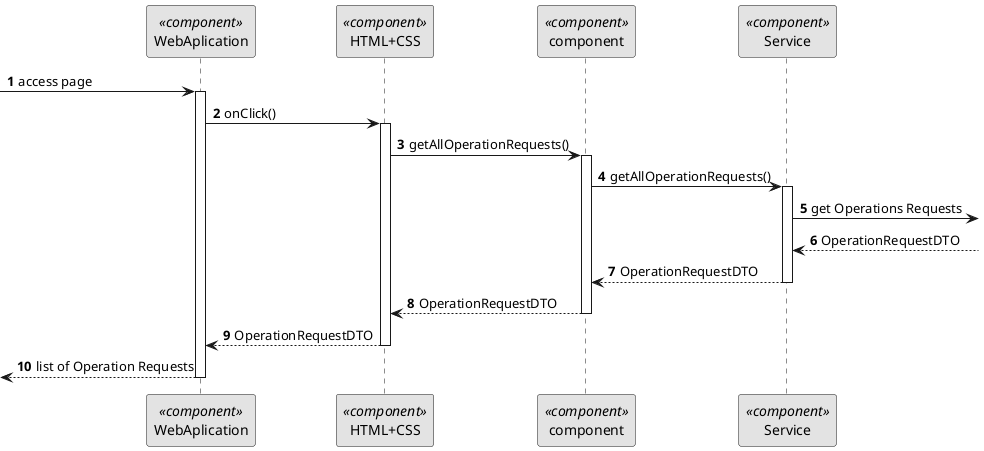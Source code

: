 @startuml 5.1.4
skinparam monochrome true
skinparam packageStyle rectangle
skinparam shadowing false

autonumber

participant "WebAplication" as FE <<component>>
participant "HTML+CSS" as HT <<component>>
participant "component" as CM <<component>>
participant "Service" as SERV <<component>>

 -> FE: access page
activate FE

FE -> HT : onClick()
activate HT
HT -> CM : getAllOperationRequests()
activate CM

CM -> SERV : getAllOperationRequests()
activate SERV


SERV -> : get Operations Requests



SERV <-- : OperationRequestDTO


SERV --> CM : OperationRequestDTO
deactivate SERV
CM --> HT : OperationRequestDTO
deactivate CM

HT --> FE : OperationRequestDTO
deactivate HT

<-- FE : list of Operation Requests

deactivate FE




@enduml
